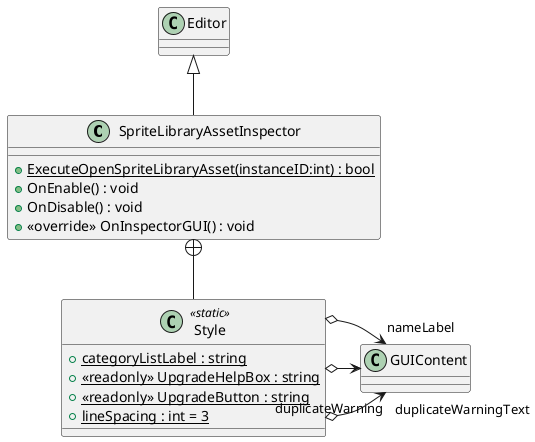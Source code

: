 @startuml
class SpriteLibraryAssetInspector {
    + {static} ExecuteOpenSpriteLibraryAsset(instanceID:int) : bool
    + OnEnable() : void
    + OnDisable() : void
    + <<override>> OnInspectorGUI() : void
}
class Style <<static>> {
    + {static} categoryListLabel : string
    + {static} <<readonly>> UpgradeHelpBox : string
    + {static} <<readonly>> UpgradeButton : string
    + {static} lineSpacing : int = 3
}
Editor <|-- SpriteLibraryAssetInspector
SpriteLibraryAssetInspector +-- Style
Style o-> "duplicateWarningText" GUIContent
Style o-> "duplicateWarning" GUIContent
Style o-> "nameLabel" GUIContent
@enduml
